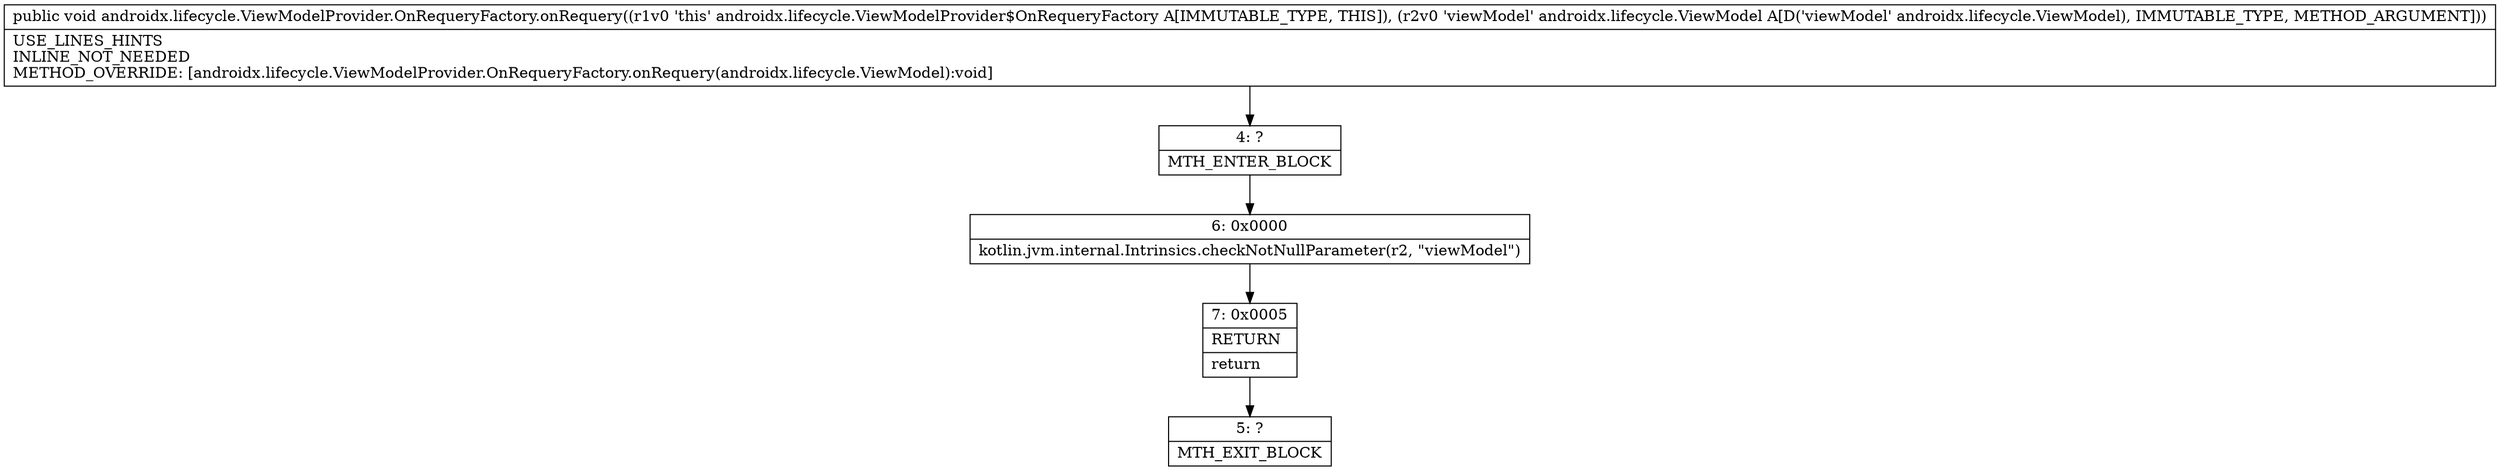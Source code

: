 digraph "CFG forandroidx.lifecycle.ViewModelProvider.OnRequeryFactory.onRequery(Landroidx\/lifecycle\/ViewModel;)V" {
Node_4 [shape=record,label="{4\:\ ?|MTH_ENTER_BLOCK\l}"];
Node_6 [shape=record,label="{6\:\ 0x0000|kotlin.jvm.internal.Intrinsics.checkNotNullParameter(r2, \"viewModel\")\l}"];
Node_7 [shape=record,label="{7\:\ 0x0005|RETURN\l|return\l}"];
Node_5 [shape=record,label="{5\:\ ?|MTH_EXIT_BLOCK\l}"];
MethodNode[shape=record,label="{public void androidx.lifecycle.ViewModelProvider.OnRequeryFactory.onRequery((r1v0 'this' androidx.lifecycle.ViewModelProvider$OnRequeryFactory A[IMMUTABLE_TYPE, THIS]), (r2v0 'viewModel' androidx.lifecycle.ViewModel A[D('viewModel' androidx.lifecycle.ViewModel), IMMUTABLE_TYPE, METHOD_ARGUMENT]))  | USE_LINES_HINTS\lINLINE_NOT_NEEDED\lMETHOD_OVERRIDE: [androidx.lifecycle.ViewModelProvider.OnRequeryFactory.onRequery(androidx.lifecycle.ViewModel):void]\l}"];
MethodNode -> Node_4;Node_4 -> Node_6;
Node_6 -> Node_7;
Node_7 -> Node_5;
}

